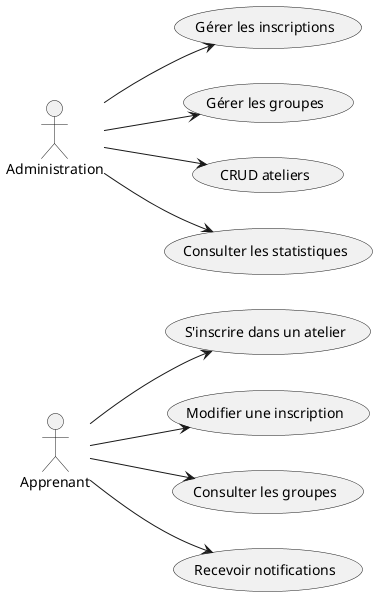 @startuml
left to right direction
actor Apprenant
actor Administration

usecase "S'inscrire dans un atelier" as UC1
usecase "Modifier une inscription" as UC2
usecase "Consulter les groupes" as UC3
usecase "Recevoir notifications" as UC4

Apprenant --> UC1
Apprenant --> UC2
Apprenant --> UC3
Apprenant --> UC4

usecase "Gérer les inscriptions" as UC5
usecase "Gérer les groupes" as UC6
usecase "CRUD ateliers" as UC7
usecase "Consulter les statistiques" as UC8

Administration --> UC5
Administration --> UC6
Administration --> UC7
Administration --> UC8

@enduml
